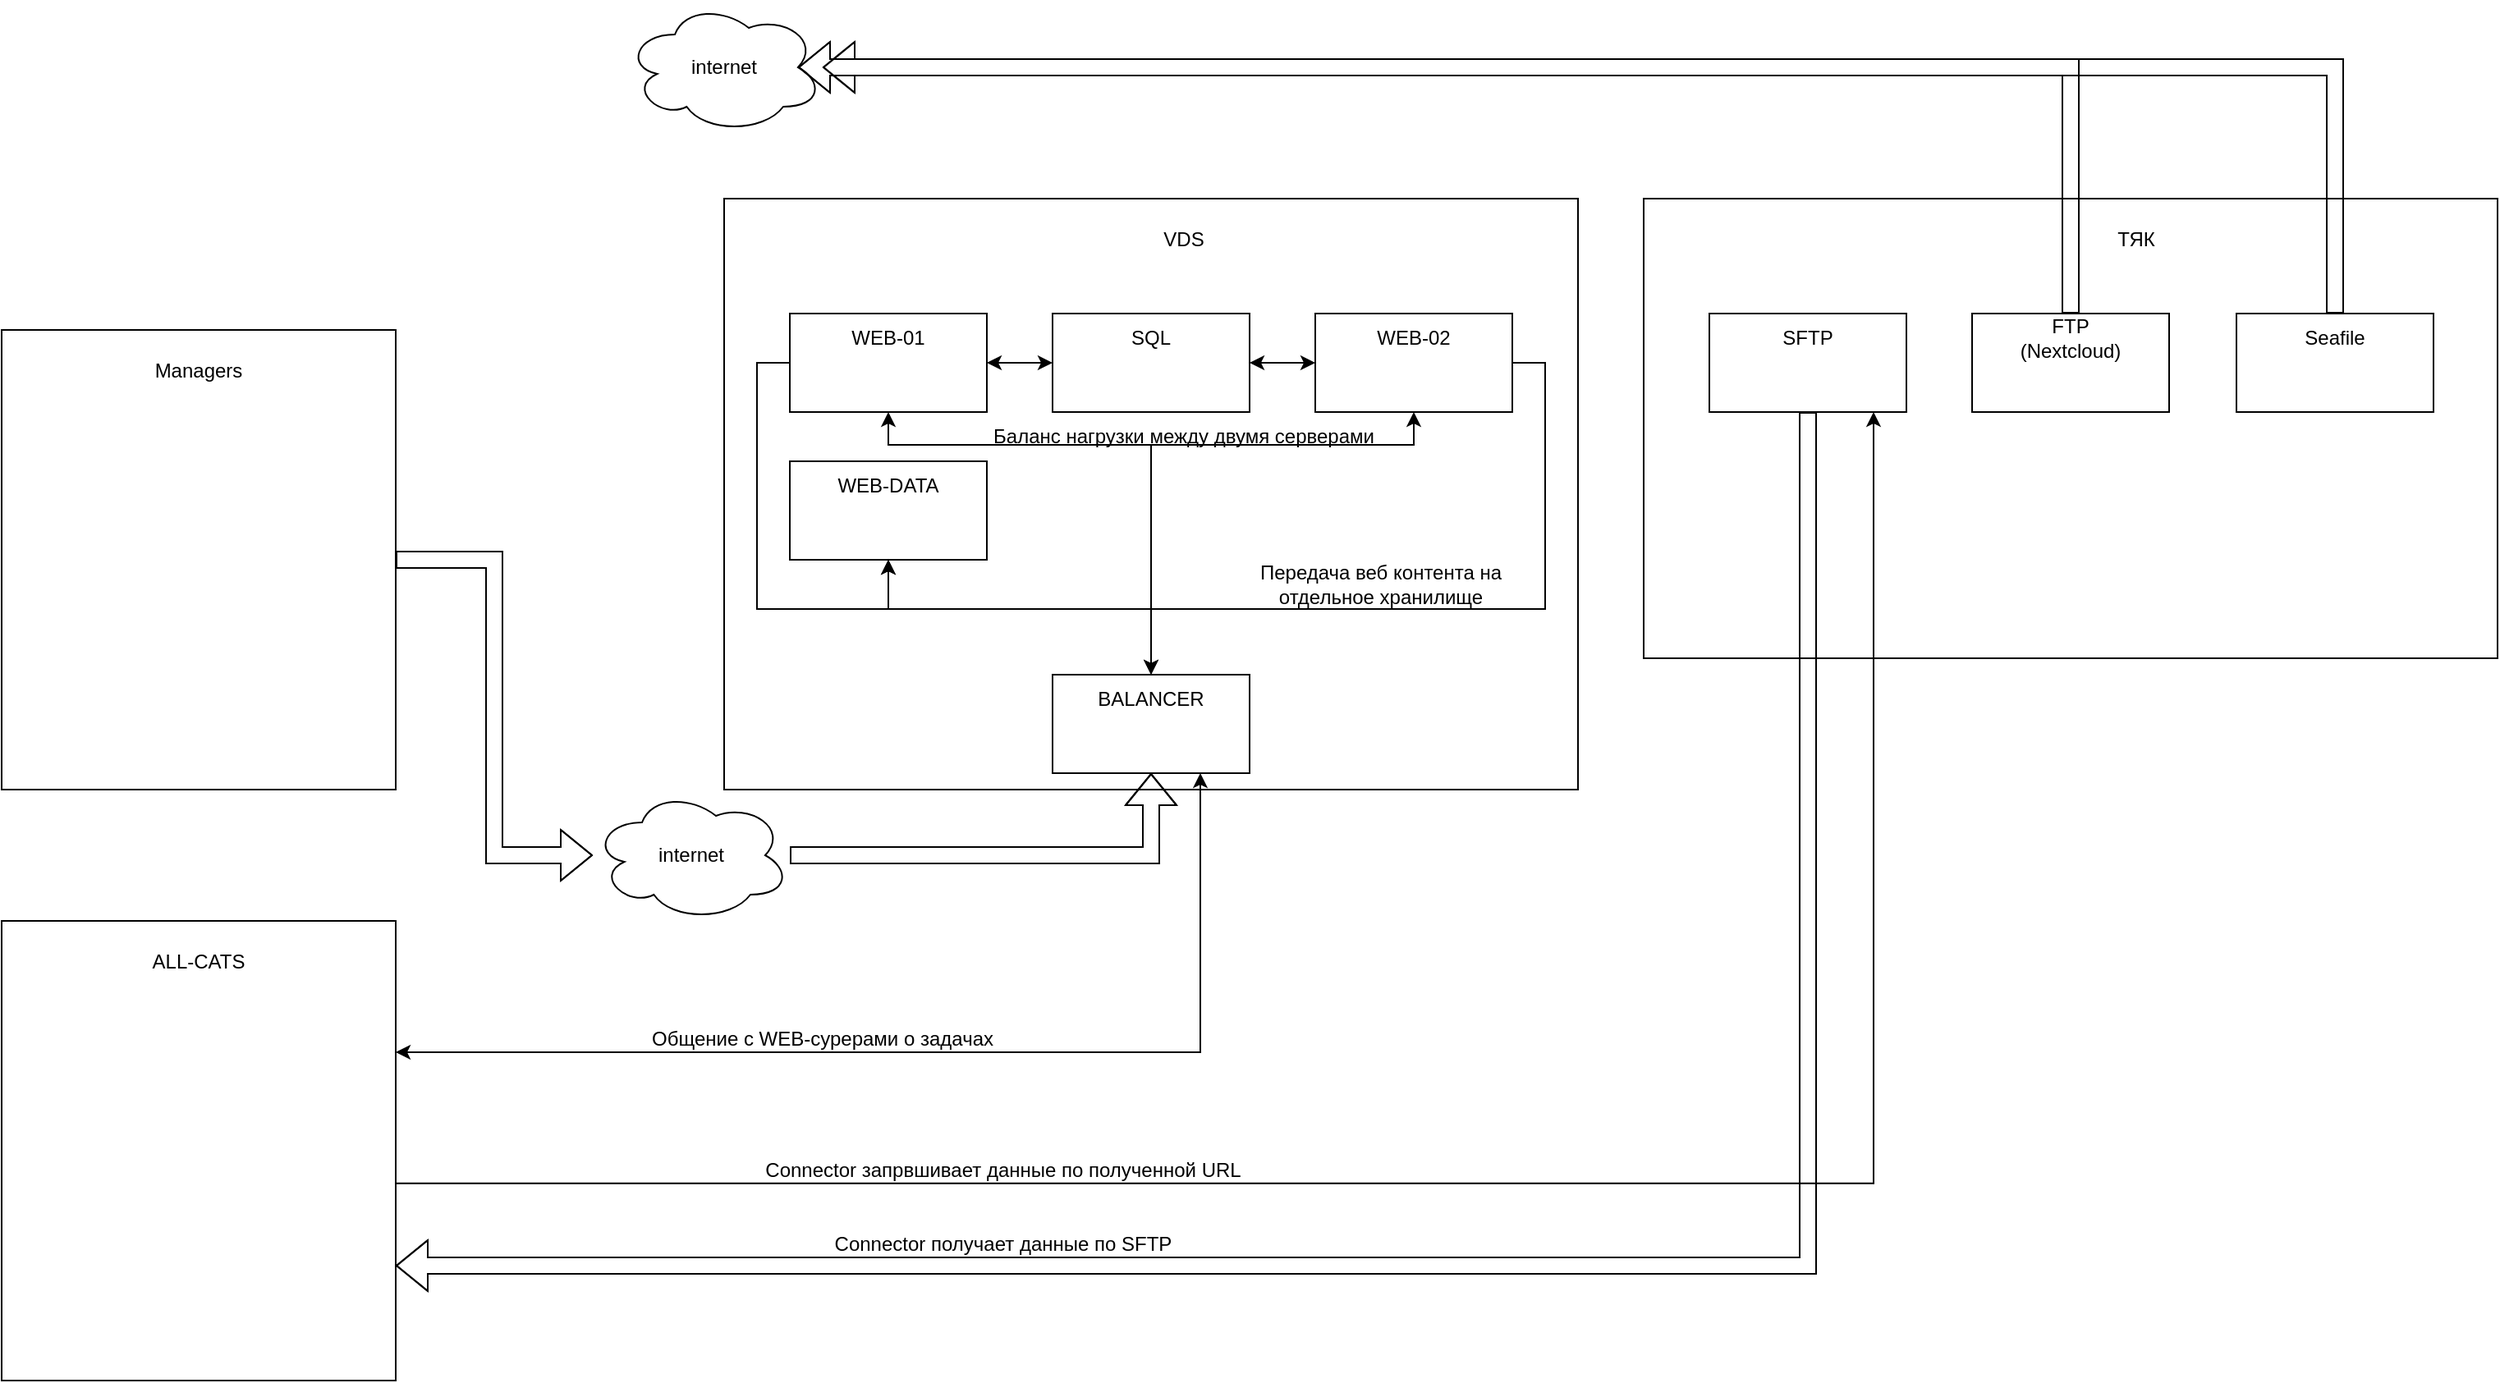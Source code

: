 <mxfile version="17.1.3" type="github">
  <diagram id="rHm9rUUD63VU1GbHYbXE" name="Page-1">
    <mxGraphModel dx="2274" dy="1919" grid="1" gridSize="10" guides="1" tooltips="1" connect="1" arrows="1" fold="1" page="1" pageScale="1" pageWidth="827" pageHeight="1169" math="0" shadow="0">
      <root>
        <mxCell id="0" />
        <mxCell id="1" parent="0" />
        <mxCell id="ZA0DZCqkEeS0DlyHUANy-2" value="" style="rounded=0;whiteSpace=wrap;html=1;" parent="1" vertex="1">
          <mxGeometry x="200" y="80" width="520" height="360" as="geometry" />
        </mxCell>
        <mxCell id="ZA0DZCqkEeS0DlyHUANy-3" value="VDS" style="text;html=1;strokeColor=none;fillColor=none;align=center;verticalAlign=middle;whiteSpace=wrap;rounded=0;" parent="1" vertex="1">
          <mxGeometry x="450" y="90" width="60" height="30" as="geometry" />
        </mxCell>
        <mxCell id="ZA0DZCqkEeS0DlyHUANy-6" value="" style="group" parent="1" vertex="1" connectable="0">
          <mxGeometry x="240" y="150" width="120" height="60" as="geometry" />
        </mxCell>
        <mxCell id="ZA0DZCqkEeS0DlyHUANy-4" value="" style="rounded=0;whiteSpace=wrap;html=1;" parent="ZA0DZCqkEeS0DlyHUANy-6" vertex="1">
          <mxGeometry width="120" height="60" as="geometry" />
        </mxCell>
        <mxCell id="ZA0DZCqkEeS0DlyHUANy-5" value="WEB-01" style="text;html=1;strokeColor=none;fillColor=none;align=center;verticalAlign=middle;whiteSpace=wrap;rounded=0;" parent="ZA0DZCqkEeS0DlyHUANy-6" vertex="1">
          <mxGeometry x="30" width="60" height="30" as="geometry" />
        </mxCell>
        <mxCell id="ZA0DZCqkEeS0DlyHUANy-7" value="" style="group" parent="1" vertex="1" connectable="0">
          <mxGeometry x="400" y="150" width="120" height="60" as="geometry" />
        </mxCell>
        <mxCell id="ZA0DZCqkEeS0DlyHUANy-8" value="" style="rounded=0;whiteSpace=wrap;html=1;" parent="ZA0DZCqkEeS0DlyHUANy-7" vertex="1">
          <mxGeometry width="120" height="60" as="geometry" />
        </mxCell>
        <mxCell id="ZA0DZCqkEeS0DlyHUANy-9" value="SQL" style="text;html=1;strokeColor=none;fillColor=none;align=center;verticalAlign=middle;whiteSpace=wrap;rounded=0;" parent="ZA0DZCqkEeS0DlyHUANy-7" vertex="1">
          <mxGeometry x="30" width="60" height="30" as="geometry" />
        </mxCell>
        <mxCell id="ZA0DZCqkEeS0DlyHUANy-10" value="" style="group" parent="1" vertex="1" connectable="0">
          <mxGeometry x="560" y="150" width="120" height="60" as="geometry" />
        </mxCell>
        <mxCell id="ZA0DZCqkEeS0DlyHUANy-11" value="" style="rounded=0;whiteSpace=wrap;html=1;" parent="ZA0DZCqkEeS0DlyHUANy-10" vertex="1">
          <mxGeometry width="120" height="60" as="geometry" />
        </mxCell>
        <mxCell id="ZA0DZCqkEeS0DlyHUANy-12" value="WEB-02" style="text;html=1;strokeColor=none;fillColor=none;align=center;verticalAlign=middle;whiteSpace=wrap;rounded=0;" parent="ZA0DZCqkEeS0DlyHUANy-10" vertex="1">
          <mxGeometry x="30" width="60" height="30" as="geometry" />
        </mxCell>
        <mxCell id="ZA0DZCqkEeS0DlyHUANy-14" style="edgeStyle=orthogonalEdgeStyle;rounded=0;orthogonalLoop=1;jettySize=auto;html=1;entryX=0;entryY=0.5;entryDx=0;entryDy=0;startArrow=classic;startFill=1;" parent="1" source="ZA0DZCqkEeS0DlyHUANy-4" target="ZA0DZCqkEeS0DlyHUANy-8" edge="1">
          <mxGeometry relative="1" as="geometry" />
        </mxCell>
        <mxCell id="ZA0DZCqkEeS0DlyHUANy-15" style="edgeStyle=orthogonalEdgeStyle;rounded=0;orthogonalLoop=1;jettySize=auto;html=1;startArrow=classic;startFill=1;" parent="1" source="ZA0DZCqkEeS0DlyHUANy-8" target="ZA0DZCqkEeS0DlyHUANy-11" edge="1">
          <mxGeometry relative="1" as="geometry" />
        </mxCell>
        <mxCell id="ZA0DZCqkEeS0DlyHUANy-32" style="edgeStyle=orthogonalEdgeStyle;rounded=0;orthogonalLoop=1;jettySize=auto;html=1;startArrow=none;startFill=0;shape=flexArrow;" parent="1" source="ZA0DZCqkEeS0DlyHUANy-16" target="ZA0DZCqkEeS0DlyHUANy-19" edge="1">
          <mxGeometry relative="1" as="geometry" />
        </mxCell>
        <mxCell id="ZA0DZCqkEeS0DlyHUANy-16" value="internet" style="ellipse;shape=cloud;whiteSpace=wrap;html=1;" parent="1" vertex="1">
          <mxGeometry x="120" y="440" width="120" height="80" as="geometry" />
        </mxCell>
        <mxCell id="ZA0DZCqkEeS0DlyHUANy-18" value="" style="group" parent="1" vertex="1" connectable="0">
          <mxGeometry x="400" y="370" width="120" height="60" as="geometry" />
        </mxCell>
        <mxCell id="ZA0DZCqkEeS0DlyHUANy-19" value="" style="rounded=0;whiteSpace=wrap;html=1;" parent="ZA0DZCqkEeS0DlyHUANy-18" vertex="1">
          <mxGeometry width="120" height="60" as="geometry" />
        </mxCell>
        <mxCell id="ZA0DZCqkEeS0DlyHUANy-20" value="BALANCER" style="text;html=1;strokeColor=none;fillColor=none;align=center;verticalAlign=middle;whiteSpace=wrap;rounded=0;" parent="ZA0DZCqkEeS0DlyHUANy-18" vertex="1">
          <mxGeometry x="30" width="60" height="30" as="geometry" />
        </mxCell>
        <mxCell id="ZA0DZCqkEeS0DlyHUANy-23" value="" style="group" parent="1" vertex="1" connectable="0">
          <mxGeometry x="240" y="240" width="120" height="60" as="geometry" />
        </mxCell>
        <mxCell id="ZA0DZCqkEeS0DlyHUANy-24" value="" style="rounded=0;whiteSpace=wrap;html=1;" parent="ZA0DZCqkEeS0DlyHUANy-23" vertex="1">
          <mxGeometry width="120" height="60" as="geometry" />
        </mxCell>
        <mxCell id="ZA0DZCqkEeS0DlyHUANy-25" value="WEB-DATA" style="text;html=1;strokeColor=none;fillColor=none;align=center;verticalAlign=middle;whiteSpace=wrap;rounded=0;" parent="ZA0DZCqkEeS0DlyHUANy-23" vertex="1">
          <mxGeometry width="120" height="30" as="geometry" />
        </mxCell>
        <mxCell id="ZA0DZCqkEeS0DlyHUANy-28" style="edgeStyle=orthogonalEdgeStyle;rounded=0;orthogonalLoop=1;jettySize=auto;html=1;startArrow=classic;startFill=1;" parent="1" source="ZA0DZCqkEeS0DlyHUANy-20" target="ZA0DZCqkEeS0DlyHUANy-4" edge="1">
          <mxGeometry relative="1" as="geometry">
            <Array as="points">
              <mxPoint x="460" y="230" />
              <mxPoint x="300" y="230" />
            </Array>
          </mxGeometry>
        </mxCell>
        <mxCell id="ZA0DZCqkEeS0DlyHUANy-29" style="edgeStyle=orthogonalEdgeStyle;rounded=0;orthogonalLoop=1;jettySize=auto;html=1;startArrow=classic;startFill=1;" parent="1" source="ZA0DZCqkEeS0DlyHUANy-19" target="ZA0DZCqkEeS0DlyHUANy-11" edge="1">
          <mxGeometry relative="1" as="geometry">
            <Array as="points">
              <mxPoint x="460" y="230" />
              <mxPoint x="620" y="230" />
            </Array>
          </mxGeometry>
        </mxCell>
        <mxCell id="ZA0DZCqkEeS0DlyHUANy-30" style="edgeStyle=orthogonalEdgeStyle;rounded=0;orthogonalLoop=1;jettySize=auto;html=1;entryX=0.5;entryY=1;entryDx=0;entryDy=0;startArrow=none;startFill=0;" parent="1" source="ZA0DZCqkEeS0DlyHUANy-11" target="ZA0DZCqkEeS0DlyHUANy-24" edge="1">
          <mxGeometry relative="1" as="geometry">
            <Array as="points">
              <mxPoint x="700" y="180" />
              <mxPoint x="700" y="330" />
              <mxPoint x="300" y="330" />
            </Array>
          </mxGeometry>
        </mxCell>
        <mxCell id="ZA0DZCqkEeS0DlyHUANy-31" style="edgeStyle=orthogonalEdgeStyle;rounded=0;orthogonalLoop=1;jettySize=auto;html=1;startArrow=none;startFill=0;" parent="1" source="ZA0DZCqkEeS0DlyHUANy-4" edge="1">
          <mxGeometry relative="1" as="geometry">
            <mxPoint x="300" y="300" as="targetPoint" />
            <Array as="points">
              <mxPoint x="220" y="180" />
              <mxPoint x="220" y="330" />
              <mxPoint x="300" y="330" />
            </Array>
          </mxGeometry>
        </mxCell>
        <mxCell id="ZA0DZCqkEeS0DlyHUANy-36" style="edgeStyle=orthogonalEdgeStyle;shape=flexArrow;rounded=0;orthogonalLoop=1;jettySize=auto;html=1;startArrow=none;startFill=0;" parent="1" source="ZA0DZCqkEeS0DlyHUANy-33" target="ZA0DZCqkEeS0DlyHUANy-16" edge="1">
          <mxGeometry relative="1" as="geometry" />
        </mxCell>
        <mxCell id="ZA0DZCqkEeS0DlyHUANy-38" value="" style="rounded=0;whiteSpace=wrap;html=1;" parent="1" vertex="1">
          <mxGeometry x="760" y="80" width="520" height="280" as="geometry" />
        </mxCell>
        <mxCell id="ZA0DZCqkEeS0DlyHUANy-39" value="" style="group" parent="1" vertex="1" connectable="0">
          <mxGeometry x="800" y="150" width="120" height="60" as="geometry" />
        </mxCell>
        <mxCell id="ZA0DZCqkEeS0DlyHUANy-40" value="" style="rounded=0;whiteSpace=wrap;html=1;" parent="ZA0DZCqkEeS0DlyHUANy-39" vertex="1">
          <mxGeometry width="120" height="60" as="geometry" />
        </mxCell>
        <mxCell id="ZA0DZCqkEeS0DlyHUANy-41" value="SFTP" style="text;html=1;strokeColor=none;fillColor=none;align=center;verticalAlign=middle;whiteSpace=wrap;rounded=0;" parent="ZA0DZCqkEeS0DlyHUANy-39" vertex="1">
          <mxGeometry x="30" width="60" height="30" as="geometry" />
        </mxCell>
        <mxCell id="ZA0DZCqkEeS0DlyHUANy-43" value="" style="group" parent="1" vertex="1" connectable="0">
          <mxGeometry x="960" y="150" width="120" height="60" as="geometry" />
        </mxCell>
        <mxCell id="ZA0DZCqkEeS0DlyHUANy-44" value="" style="rounded=0;whiteSpace=wrap;html=1;" parent="ZA0DZCqkEeS0DlyHUANy-43" vertex="1">
          <mxGeometry width="120" height="60" as="geometry" />
        </mxCell>
        <mxCell id="ZA0DZCqkEeS0DlyHUANy-45" value="FTP&lt;br&gt;(Nextcloud)" style="text;html=1;strokeColor=none;fillColor=none;align=center;verticalAlign=middle;whiteSpace=wrap;rounded=0;" parent="ZA0DZCqkEeS0DlyHUANy-43" vertex="1">
          <mxGeometry x="30" width="60" height="30" as="geometry" />
        </mxCell>
        <mxCell id="ZA0DZCqkEeS0DlyHUANy-46" value="" style="group" parent="1" vertex="1" connectable="0">
          <mxGeometry x="1121" y="150" width="120" height="60" as="geometry" />
        </mxCell>
        <mxCell id="ZA0DZCqkEeS0DlyHUANy-47" value="" style="rounded=0;whiteSpace=wrap;html=1;" parent="ZA0DZCqkEeS0DlyHUANy-46" vertex="1">
          <mxGeometry width="120" height="60" as="geometry" />
        </mxCell>
        <mxCell id="ZA0DZCqkEeS0DlyHUANy-48" value="Seafile" style="text;html=1;strokeColor=none;fillColor=none;align=center;verticalAlign=middle;whiteSpace=wrap;rounded=0;" parent="ZA0DZCqkEeS0DlyHUANy-46" vertex="1">
          <mxGeometry x="30" width="60" height="30" as="geometry" />
        </mxCell>
        <mxCell id="ZA0DZCqkEeS0DlyHUANy-49" value="internet" style="ellipse;shape=cloud;whiteSpace=wrap;html=1;" parent="1" vertex="1">
          <mxGeometry x="140" y="-40" width="120" height="80" as="geometry" />
        </mxCell>
        <mxCell id="ZA0DZCqkEeS0DlyHUANy-51" style="edgeStyle=orthogonalEdgeStyle;shape=flexArrow;rounded=0;orthogonalLoop=1;jettySize=auto;html=1;startArrow=none;startFill=0;" parent="1" source="ZA0DZCqkEeS0DlyHUANy-44" target="ZA0DZCqkEeS0DlyHUANy-49" edge="1">
          <mxGeometry relative="1" as="geometry">
            <Array as="points">
              <mxPoint x="1020" />
            </Array>
          </mxGeometry>
        </mxCell>
        <mxCell id="ZA0DZCqkEeS0DlyHUANy-52" style="edgeStyle=orthogonalEdgeStyle;shape=flexArrow;rounded=0;orthogonalLoop=1;jettySize=auto;html=1;entryX=0.875;entryY=0.5;entryDx=0;entryDy=0;entryPerimeter=0;startArrow=none;startFill=0;" parent="1" source="ZA0DZCqkEeS0DlyHUANy-47" target="ZA0DZCqkEeS0DlyHUANy-49" edge="1">
          <mxGeometry relative="1" as="geometry">
            <Array as="points">
              <mxPoint x="1181" />
            </Array>
          </mxGeometry>
        </mxCell>
        <mxCell id="ZA0DZCqkEeS0DlyHUANy-54" value="" style="group" parent="1" vertex="1" connectable="0">
          <mxGeometry x="-240" y="160" width="240" height="280" as="geometry" />
        </mxCell>
        <mxCell id="ZA0DZCqkEeS0DlyHUANy-33" value="" style="rounded=0;whiteSpace=wrap;html=1;" parent="ZA0DZCqkEeS0DlyHUANy-54" vertex="1">
          <mxGeometry width="240" height="280" as="geometry" />
        </mxCell>
        <mxCell id="ZA0DZCqkEeS0DlyHUANy-53" value="Managers" style="text;html=1;strokeColor=none;fillColor=none;align=center;verticalAlign=middle;whiteSpace=wrap;rounded=0;" parent="ZA0DZCqkEeS0DlyHUANy-54" vertex="1">
          <mxGeometry x="90" y="10" width="60" height="30" as="geometry" />
        </mxCell>
        <mxCell id="ZA0DZCqkEeS0DlyHUANy-55" value="" style="group" parent="1" vertex="1" connectable="0">
          <mxGeometry x="-240" y="520" width="240" height="280" as="geometry" />
        </mxCell>
        <mxCell id="ZA0DZCqkEeS0DlyHUANy-56" value="" style="rounded=0;whiteSpace=wrap;html=1;" parent="ZA0DZCqkEeS0DlyHUANy-55" vertex="1">
          <mxGeometry width="240" height="280" as="geometry" />
        </mxCell>
        <mxCell id="ZA0DZCqkEeS0DlyHUANy-57" value="ALL-CATS" style="text;html=1;strokeColor=none;fillColor=none;align=center;verticalAlign=middle;whiteSpace=wrap;rounded=0;" parent="ZA0DZCqkEeS0DlyHUANy-55" vertex="1">
          <mxGeometry x="90" y="10" width="60" height="30" as="geometry" />
        </mxCell>
        <mxCell id="ZA0DZCqkEeS0DlyHUANy-59" value="ТЯК" style="text;html=1;strokeColor=none;fillColor=none;align=center;verticalAlign=middle;whiteSpace=wrap;rounded=0;" parent="1" vertex="1">
          <mxGeometry x="1030" y="90" width="60" height="30" as="geometry" />
        </mxCell>
        <mxCell id="ZA0DZCqkEeS0DlyHUANy-60" style="edgeStyle=orthogonalEdgeStyle;shape=flexArrow;rounded=0;orthogonalLoop=1;jettySize=auto;html=1;entryX=1;entryY=0.75;entryDx=0;entryDy=0;startArrow=none;startFill=0;" parent="1" source="ZA0DZCqkEeS0DlyHUANy-40" target="ZA0DZCqkEeS0DlyHUANy-56" edge="1">
          <mxGeometry relative="1" as="geometry">
            <Array as="points">
              <mxPoint x="860" y="730" />
            </Array>
          </mxGeometry>
        </mxCell>
        <mxCell id="ZA0DZCqkEeS0DlyHUANy-62" style="edgeStyle=orthogonalEdgeStyle;rounded=0;orthogonalLoop=1;jettySize=auto;html=1;entryX=1;entryY=0.571;entryDx=0;entryDy=0;entryPerimeter=0;startArrow=classic;startFill=1;endArrow=none;endFill=0;" parent="1" source="ZA0DZCqkEeS0DlyHUANy-40" target="ZA0DZCqkEeS0DlyHUANy-56" edge="1">
          <mxGeometry relative="1" as="geometry">
            <Array as="points">
              <mxPoint x="900" y="680" />
            </Array>
          </mxGeometry>
        </mxCell>
        <mxCell id="ZA0DZCqkEeS0DlyHUANy-64" value="Connector запрвшивает данные по полученной URL" style="text;html=1;strokeColor=none;fillColor=none;align=center;verticalAlign=middle;whiteSpace=wrap;rounded=0;" parent="1" vertex="1">
          <mxGeometry x="210" y="657" width="320" height="30" as="geometry" />
        </mxCell>
        <mxCell id="ZA0DZCqkEeS0DlyHUANy-65" value="Connector получает данные по SFTP" style="text;html=1;strokeColor=none;fillColor=none;align=center;verticalAlign=middle;whiteSpace=wrap;rounded=0;" parent="1" vertex="1">
          <mxGeometry x="210" y="702" width="320" height="30" as="geometry" />
        </mxCell>
        <mxCell id="ZA0DZCqkEeS0DlyHUANy-66" style="edgeStyle=orthogonalEdgeStyle;rounded=0;orthogonalLoop=1;jettySize=auto;html=1;entryX=0.75;entryY=1;entryDx=0;entryDy=0;startArrow=classic;startFill=1;endArrow=classic;endFill=1;" parent="1" source="ZA0DZCqkEeS0DlyHUANy-56" target="ZA0DZCqkEeS0DlyHUANy-19" edge="1">
          <mxGeometry relative="1" as="geometry">
            <Array as="points">
              <mxPoint x="490" y="600" />
            </Array>
          </mxGeometry>
        </mxCell>
        <mxCell id="ZA0DZCqkEeS0DlyHUANy-67" value="Общение с WEB-сурерами о задачах" style="text;html=1;strokeColor=none;fillColor=none;align=center;verticalAlign=middle;whiteSpace=wrap;rounded=0;" parent="1" vertex="1">
          <mxGeometry x="130" y="577" width="260" height="30" as="geometry" />
        </mxCell>
        <mxCell id="ZA0DZCqkEeS0DlyHUANy-68" value="Баланс нагрузки между двумя серверами" style="text;html=1;strokeColor=none;fillColor=none;align=center;verticalAlign=middle;whiteSpace=wrap;rounded=0;" parent="1" vertex="1">
          <mxGeometry x="320" y="210" width="320" height="30" as="geometry" />
        </mxCell>
        <mxCell id="ZA0DZCqkEeS0DlyHUANy-70" value="Передача веб контента на отдельное хранилище" style="text;html=1;strokeColor=none;fillColor=none;align=center;verticalAlign=middle;whiteSpace=wrap;rounded=0;" parent="1" vertex="1">
          <mxGeometry x="520" y="300" width="160" height="30" as="geometry" />
        </mxCell>
      </root>
    </mxGraphModel>
  </diagram>
</mxfile>
